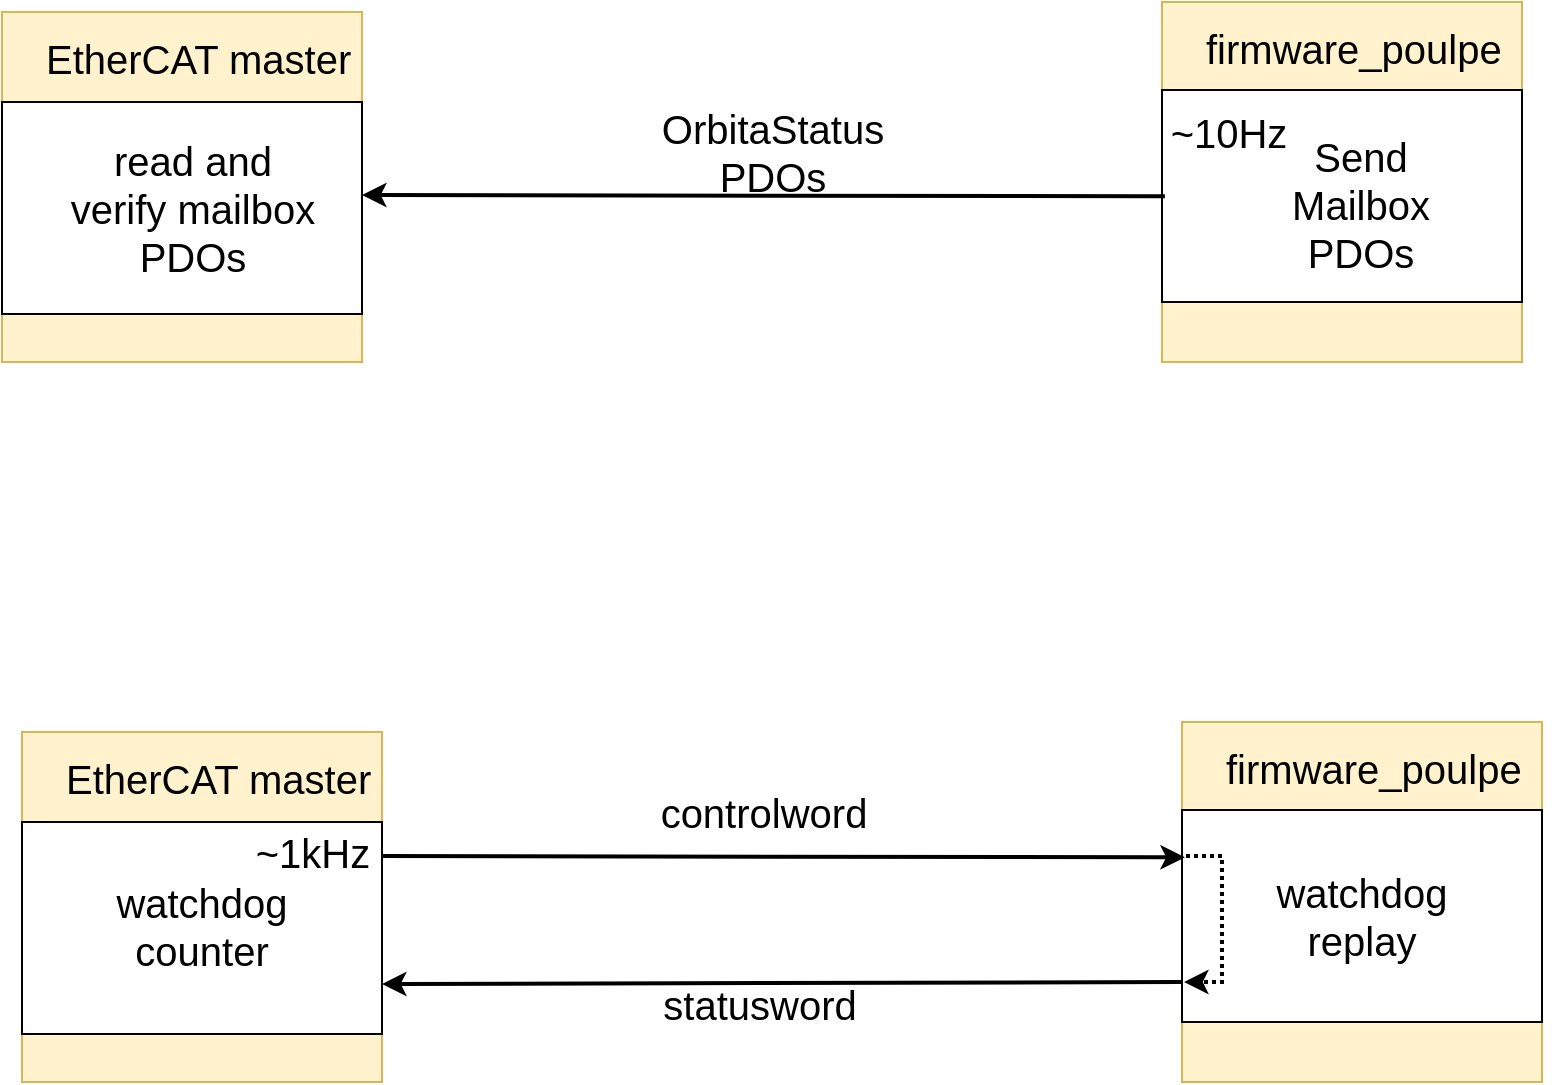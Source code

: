 <mxfile version="25.0.1">
  <diagram name="Page-1" id="4uYNY1ddm91LXE7vqArr">
    <mxGraphModel dx="-1093" dy="765" grid="1" gridSize="10" guides="1" tooltips="1" connect="1" arrows="1" fold="1" page="1" pageScale="1" pageWidth="827" pageHeight="1169" math="0" shadow="0">
      <root>
        <mxCell id="0" />
        <mxCell id="1" parent="0" />
        <mxCell id="ULj_5l2b-d4UT1FlwqZ8-1" value="" style="rounded=0;whiteSpace=wrap;html=1;fontSize=20;fillColor=#fff2cc;strokeColor=#d6b656;" vertex="1" parent="1">
          <mxGeometry x="2780" y="895" width="180" height="175" as="geometry" />
        </mxCell>
        <mxCell id="ULj_5l2b-d4UT1FlwqZ8-2" value="" style="rounded=0;whiteSpace=wrap;html=1;" vertex="1" parent="1">
          <mxGeometry x="2780" y="940" width="180" height="106" as="geometry" />
        </mxCell>
        <mxCell id="ULj_5l2b-d4UT1FlwqZ8-3" value="" style="rounded=0;whiteSpace=wrap;html=1;fontSize=20;fillColor=#fff2cc;strokeColor=#d6b656;" vertex="1" parent="1">
          <mxGeometry x="3360" y="890" width="180" height="180" as="geometry" />
        </mxCell>
        <mxCell id="ULj_5l2b-d4UT1FlwqZ8-4" value="" style="rounded=0;whiteSpace=wrap;html=1;" vertex="1" parent="1">
          <mxGeometry x="3360" y="934" width="180" height="106" as="geometry" />
        </mxCell>
        <mxCell id="ULj_5l2b-d4UT1FlwqZ8-5" value="" style="endArrow=classic;html=1;rounded=0;entryX=0.008;entryY=0.376;entryDx=0;entryDy=0;entryPerimeter=0;strokeWidth=2;" edge="1" parent="1">
          <mxGeometry width="50" height="50" relative="1" as="geometry">
            <mxPoint x="3361.44" y="987.18" as="sourcePoint" />
            <mxPoint x="2960" y="986.5" as="targetPoint" />
          </mxGeometry>
        </mxCell>
        <mxCell id="ULj_5l2b-d4UT1FlwqZ8-7" value="&lt;font style=&quot;font-size: 20px;&quot;&gt;OrbitaStatus PDOs&lt;/font&gt;" style="text;html=1;align=center;verticalAlign=middle;whiteSpace=wrap;rounded=0;" vertex="1" parent="1">
          <mxGeometry x="3080" y="950" width="171" height="30" as="geometry" />
        </mxCell>
        <mxCell id="ULj_5l2b-d4UT1FlwqZ8-10" value="&lt;span style=&quot;font-size: 20px;&quot;&gt;read and verify mailbox PDOs&lt;/span&gt;" style="text;html=1;align=center;verticalAlign=middle;whiteSpace=wrap;rounded=0;" vertex="1" parent="1">
          <mxGeometry x="2810" y="970" width="131" height="46" as="geometry" />
        </mxCell>
        <mxCell id="ULj_5l2b-d4UT1FlwqZ8-11" value="&lt;span style=&quot;color: rgb(0, 0, 0); font-family: Helvetica; font-size: 20px; font-style: normal; font-variant-ligatures: normal; font-variant-caps: normal; font-weight: 400; letter-spacing: normal; orphans: 2; text-align: center; text-indent: 0px; text-transform: none; widows: 2; word-spacing: 0px; -webkit-text-stroke-width: 0px; white-space: normal; text-decoration-thickness: initial; text-decoration-style: initial; text-decoration-color: initial; float: none; display: inline !important;&quot;&gt;EtherCAT master&lt;/span&gt;" style="text;whiteSpace=wrap;html=1;labelBackgroundColor=none;" vertex="1" parent="1">
          <mxGeometry x="2800" y="900" width="170" height="50" as="geometry" />
        </mxCell>
        <mxCell id="ULj_5l2b-d4UT1FlwqZ8-12" value="&lt;span style=&quot;color: rgb(0, 0, 0); font-family: Helvetica; font-size: 20px; font-style: normal; font-variant-ligatures: normal; font-variant-caps: normal; font-weight: 400; letter-spacing: normal; orphans: 2; text-align: center; text-indent: 0px; text-transform: none; widows: 2; word-spacing: 0px; -webkit-text-stroke-width: 0px; white-space: normal; text-decoration-thickness: initial; text-decoration-style: initial; text-decoration-color: initial; float: none; display: inline !important;&quot;&gt;firmware_poulpe&lt;/span&gt;" style="text;whiteSpace=wrap;html=1;labelBackgroundColor=none;" vertex="1" parent="1">
          <mxGeometry x="3380" y="895" width="170" height="50" as="geometry" />
        </mxCell>
        <mxCell id="ULj_5l2b-d4UT1FlwqZ8-13" value="&lt;font style=&quot;font-size: 20px;&quot;&gt;Send&lt;/font&gt;&lt;div&gt;&lt;font style=&quot;font-size: 20px;&quot;&gt;Mailbox PDOs&lt;/font&gt;&lt;/div&gt;" style="text;html=1;align=center;verticalAlign=middle;whiteSpace=wrap;rounded=0;" vertex="1" parent="1">
          <mxGeometry x="3409" y="970" width="101" height="41" as="geometry" />
        </mxCell>
        <mxCell id="ULj_5l2b-d4UT1FlwqZ8-14" value="&lt;font style=&quot;font-size: 20px;&quot;&gt;~10Hz&lt;/font&gt;" style="text;html=1;align=center;verticalAlign=middle;whiteSpace=wrap;rounded=0;" vertex="1" parent="1">
          <mxGeometry x="3308" y="940" width="171" height="30" as="geometry" />
        </mxCell>
        <mxCell id="ULj_5l2b-d4UT1FlwqZ8-15" value="" style="rounded=0;whiteSpace=wrap;html=1;fontSize=20;fillColor=#fff2cc;strokeColor=#d6b656;" vertex="1" parent="1">
          <mxGeometry x="2790" y="1255" width="180" height="175" as="geometry" />
        </mxCell>
        <mxCell id="ULj_5l2b-d4UT1FlwqZ8-16" value="" style="rounded=0;whiteSpace=wrap;html=1;" vertex="1" parent="1">
          <mxGeometry x="2790" y="1300" width="180" height="106" as="geometry" />
        </mxCell>
        <mxCell id="ULj_5l2b-d4UT1FlwqZ8-17" value="" style="rounded=0;whiteSpace=wrap;html=1;fontSize=20;fillColor=#fff2cc;strokeColor=#d6b656;" vertex="1" parent="1">
          <mxGeometry x="3370" y="1250" width="180" height="180" as="geometry" />
        </mxCell>
        <mxCell id="ULj_5l2b-d4UT1FlwqZ8-18" value="" style="rounded=0;whiteSpace=wrap;html=1;" vertex="1" parent="1">
          <mxGeometry x="3370" y="1294" width="180" height="106" as="geometry" />
        </mxCell>
        <mxCell id="ULj_5l2b-d4UT1FlwqZ8-19" value="" style="endArrow=classic;html=1;rounded=0;entryX=0.008;entryY=0.376;entryDx=0;entryDy=0;entryPerimeter=0;strokeWidth=2;" edge="1" parent="1" target="ULj_5l2b-d4UT1FlwqZ8-17">
          <mxGeometry width="50" height="50" relative="1" as="geometry">
            <mxPoint x="2970" y="1317" as="sourcePoint" />
            <mxPoint x="3020" y="1267" as="targetPoint" />
          </mxGeometry>
        </mxCell>
        <mxCell id="ULj_5l2b-d4UT1FlwqZ8-20" value="" style="endArrow=none;html=1;rounded=0;startArrow=classic;startFill=1;endFill=0;strokeWidth=2;" edge="1" parent="1">
          <mxGeometry width="50" height="50" relative="1" as="geometry">
            <mxPoint x="2970" y="1381" as="sourcePoint" />
            <mxPoint x="3370" y="1380" as="targetPoint" />
          </mxGeometry>
        </mxCell>
        <mxCell id="ULj_5l2b-d4UT1FlwqZ8-21" value="&lt;font style=&quot;font-size: 20px;&quot;&gt;controlword&lt;/font&gt;" style="text;html=1;align=center;verticalAlign=middle;whiteSpace=wrap;rounded=0;" vertex="1" parent="1">
          <mxGeometry x="3131" y="1280" width="60" height="30" as="geometry" />
        </mxCell>
        <mxCell id="ULj_5l2b-d4UT1FlwqZ8-22" value="&lt;font style=&quot;font-size: 20px;&quot;&gt;statusword&lt;/font&gt;" style="text;html=1;align=center;verticalAlign=middle;whiteSpace=wrap;rounded=0;" vertex="1" parent="1">
          <mxGeometry x="3129" y="1376" width="60" height="30" as="geometry" />
        </mxCell>
        <mxCell id="ULj_5l2b-d4UT1FlwqZ8-23" value="" style="endArrow=classic;html=1;rounded=0;dashed=1;strokeWidth=2;dashPattern=1 1;" edge="1" parent="1">
          <mxGeometry width="50" height="50" relative="1" as="geometry">
            <mxPoint x="3372" y="1317" as="sourcePoint" />
            <mxPoint x="3371" y="1380" as="targetPoint" />
            <Array as="points">
              <mxPoint x="3390" y="1317" />
              <mxPoint x="3390" y="1380" />
            </Array>
          </mxGeometry>
        </mxCell>
        <mxCell id="ULj_5l2b-d4UT1FlwqZ8-24" value="&lt;font style=&quot;font-size: 20px;&quot;&gt;watchdog counter&lt;/font&gt;" style="text;html=1;align=center;verticalAlign=middle;whiteSpace=wrap;rounded=0;" vertex="1" parent="1">
          <mxGeometry x="2839" y="1328" width="82" height="48" as="geometry" />
        </mxCell>
        <mxCell id="ULj_5l2b-d4UT1FlwqZ8-25" value="&lt;span style=&quot;color: rgb(0, 0, 0); font-family: Helvetica; font-size: 20px; font-style: normal; font-variant-ligatures: normal; font-variant-caps: normal; font-weight: 400; letter-spacing: normal; orphans: 2; text-align: center; text-indent: 0px; text-transform: none; widows: 2; word-spacing: 0px; -webkit-text-stroke-width: 0px; white-space: normal; text-decoration-thickness: initial; text-decoration-style: initial; text-decoration-color: initial; float: none; display: inline !important;&quot;&gt;EtherCAT master&lt;/span&gt;" style="text;whiteSpace=wrap;html=1;labelBackgroundColor=none;" vertex="1" parent="1">
          <mxGeometry x="2810" y="1260" width="170" height="50" as="geometry" />
        </mxCell>
        <mxCell id="ULj_5l2b-d4UT1FlwqZ8-26" value="&lt;span style=&quot;color: rgb(0, 0, 0); font-family: Helvetica; font-size: 20px; font-style: normal; font-variant-ligatures: normal; font-variant-caps: normal; font-weight: 400; letter-spacing: normal; orphans: 2; text-align: center; text-indent: 0px; text-transform: none; widows: 2; word-spacing: 0px; -webkit-text-stroke-width: 0px; white-space: normal; text-decoration-thickness: initial; text-decoration-style: initial; text-decoration-color: initial; float: none; display: inline !important;&quot;&gt;firmware_poulpe&lt;/span&gt;" style="text;whiteSpace=wrap;html=1;labelBackgroundColor=none;" vertex="1" parent="1">
          <mxGeometry x="3390" y="1255" width="170" height="50" as="geometry" />
        </mxCell>
        <mxCell id="ULj_5l2b-d4UT1FlwqZ8-27" value="&lt;font style=&quot;font-size: 20px;&quot;&gt;watchdog replay&lt;/font&gt;" style="text;html=1;align=center;verticalAlign=middle;whiteSpace=wrap;rounded=0;" vertex="1" parent="1">
          <mxGeometry x="3419" y="1323" width="82" height="48" as="geometry" />
        </mxCell>
        <mxCell id="ULj_5l2b-d4UT1FlwqZ8-28" value="&lt;font style=&quot;font-size: 20px;&quot;&gt;~1kHz&lt;/font&gt;" style="text;html=1;align=center;verticalAlign=middle;whiteSpace=wrap;rounded=0;" vertex="1" parent="1">
          <mxGeometry x="2850" y="1300" width="171" height="30" as="geometry" />
        </mxCell>
      </root>
    </mxGraphModel>
  </diagram>
</mxfile>
